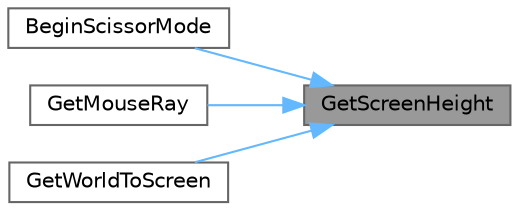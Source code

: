 digraph "GetScreenHeight"
{
 // LATEX_PDF_SIZE
  bgcolor="transparent";
  edge [fontname=Helvetica,fontsize=10,labelfontname=Helvetica,labelfontsize=10];
  node [fontname=Helvetica,fontsize=10,shape=box,height=0.2,width=0.4];
  rankdir="RL";
  Node1 [id="Node000001",label="GetScreenHeight",height=0.2,width=0.4,color="gray40", fillcolor="grey60", style="filled", fontcolor="black",tooltip=" "];
  Node1 -> Node2 [id="edge7_Node000001_Node000002",dir="back",color="steelblue1",style="solid",tooltip=" "];
  Node2 [id="Node000002",label="BeginScissorMode",height=0.2,width=0.4,color="grey40", fillcolor="white", style="filled",URL="$_classes_2lib_2rcore_8c.html#a00608ab353cdacc0479dcb70f7ce1796",tooltip=" "];
  Node1 -> Node3 [id="edge8_Node000001_Node000003",dir="back",color="steelblue1",style="solid",tooltip=" "];
  Node3 [id="Node000003",label="GetMouseRay",height=0.2,width=0.4,color="grey40", fillcolor="white", style="filled",URL="$_classes_2lib_2rcore_8c.html#adebca695e64d03e8b0df5f89148f438b",tooltip=" "];
  Node1 -> Node4 [id="edge9_Node000001_Node000004",dir="back",color="steelblue1",style="solid",tooltip=" "];
  Node4 [id="Node000004",label="GetWorldToScreen",height=0.2,width=0.4,color="grey40", fillcolor="white", style="filled",URL="$_classes_2lib_2rcore_8c.html#a004634889dc275fe611014d7f2d26ac1",tooltip=" "];
}
